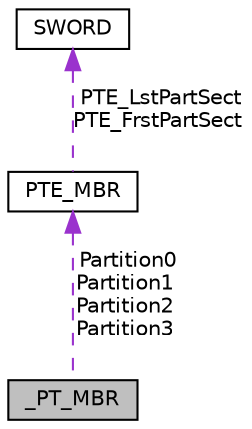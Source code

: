 digraph "_PT_MBR"
{
  edge [fontname="Helvetica",fontsize="10",labelfontname="Helvetica",labelfontsize="10"];
  node [fontname="Helvetica",fontsize="10",shape=record];
  Node1 [label="_PT_MBR",height=0.2,width=0.4,color="black", fillcolor="grey75", style="filled", fontcolor="black"];
  Node2 -> Node1 [dir="back",color="darkorchid3",fontsize="10",style="dashed",label=" Partition0\nPartition1\nPartition2\nPartition3" ,fontname="Helvetica"];
  Node2 [label="PTE_MBR",height=0.2,width=0.4,color="black", fillcolor="white", style="filled",URL="$struct_p_t_e___m_b_r.html"];
  Node3 -> Node2 [dir="back",color="darkorchid3",fontsize="10",style="dashed",label=" PTE_LstPartSect\nPTE_FrstPartSect" ,fontname="Helvetica"];
  Node3 [label="SWORD",height=0.2,width=0.4,color="black", fillcolor="white", style="filled",URL="$struct_s_w_o_r_d.html"];
}
